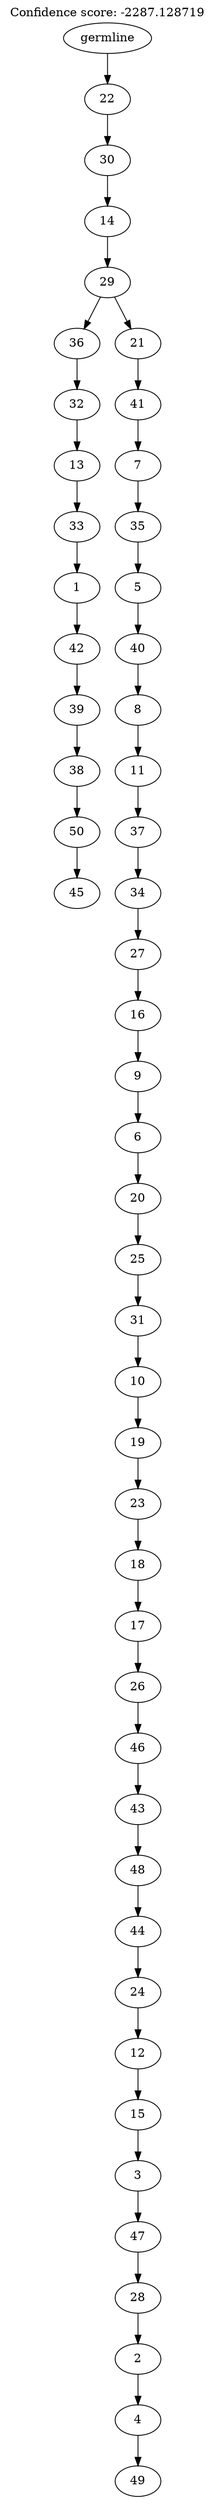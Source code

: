 digraph g {
	"49" -> "50";
	"50" [label="45"];
	"48" -> "49";
	"49" [label="50"];
	"47" -> "48";
	"48" [label="38"];
	"46" -> "47";
	"47" [label="39"];
	"45" -> "46";
	"46" [label="42"];
	"44" -> "45";
	"45" [label="1"];
	"43" -> "44";
	"44" [label="33"];
	"42" -> "43";
	"43" [label="13"];
	"41" -> "42";
	"42" [label="32"];
	"39" -> "40";
	"40" [label="49"];
	"38" -> "39";
	"39" [label="4"];
	"37" -> "38";
	"38" [label="2"];
	"36" -> "37";
	"37" [label="28"];
	"35" -> "36";
	"36" [label="47"];
	"34" -> "35";
	"35" [label="3"];
	"33" -> "34";
	"34" [label="15"];
	"32" -> "33";
	"33" [label="12"];
	"31" -> "32";
	"32" [label="24"];
	"30" -> "31";
	"31" [label="44"];
	"29" -> "30";
	"30" [label="48"];
	"28" -> "29";
	"29" [label="43"];
	"27" -> "28";
	"28" [label="46"];
	"26" -> "27";
	"27" [label="26"];
	"25" -> "26";
	"26" [label="17"];
	"24" -> "25";
	"25" [label="18"];
	"23" -> "24";
	"24" [label="23"];
	"22" -> "23";
	"23" [label="19"];
	"21" -> "22";
	"22" [label="10"];
	"20" -> "21";
	"21" [label="31"];
	"19" -> "20";
	"20" [label="25"];
	"18" -> "19";
	"19" [label="20"];
	"17" -> "18";
	"18" [label="6"];
	"16" -> "17";
	"17" [label="9"];
	"15" -> "16";
	"16" [label="16"];
	"14" -> "15";
	"15" [label="27"];
	"13" -> "14";
	"14" [label="34"];
	"12" -> "13";
	"13" [label="37"];
	"11" -> "12";
	"12" [label="11"];
	"10" -> "11";
	"11" [label="8"];
	"9" -> "10";
	"10" [label="40"];
	"8" -> "9";
	"9" [label="5"];
	"7" -> "8";
	"8" [label="35"];
	"6" -> "7";
	"7" [label="7"];
	"5" -> "6";
	"6" [label="41"];
	"4" -> "5";
	"5" [label="21"];
	"4" -> "41";
	"41" [label="36"];
	"3" -> "4";
	"4" [label="29"];
	"2" -> "3";
	"3" [label="14"];
	"1" -> "2";
	"2" [label="30"];
	"0" -> "1";
	"1" [label="22"];
	"0" [label="germline"];
	labelloc="t";
	label="Confidence score: -2287.128719";
}
